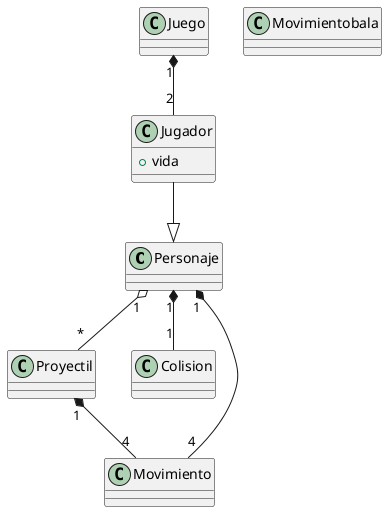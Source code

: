 @startuml diagrama

class Personaje

class Jugador{
    + vida
}

class Proyectil

class Colision

class Movimiento

class Movimientobala

class Juego

Juego "1" *-- "2" Jugador
Jugador --|> Personaje
Personaje "1" *-- "1" Colision
Personaje "1" *-- "4" Movimiento
Personaje "1" o-- "*" Proyectil
Proyectil "1" *-- "4" Movimiento

@enduml
